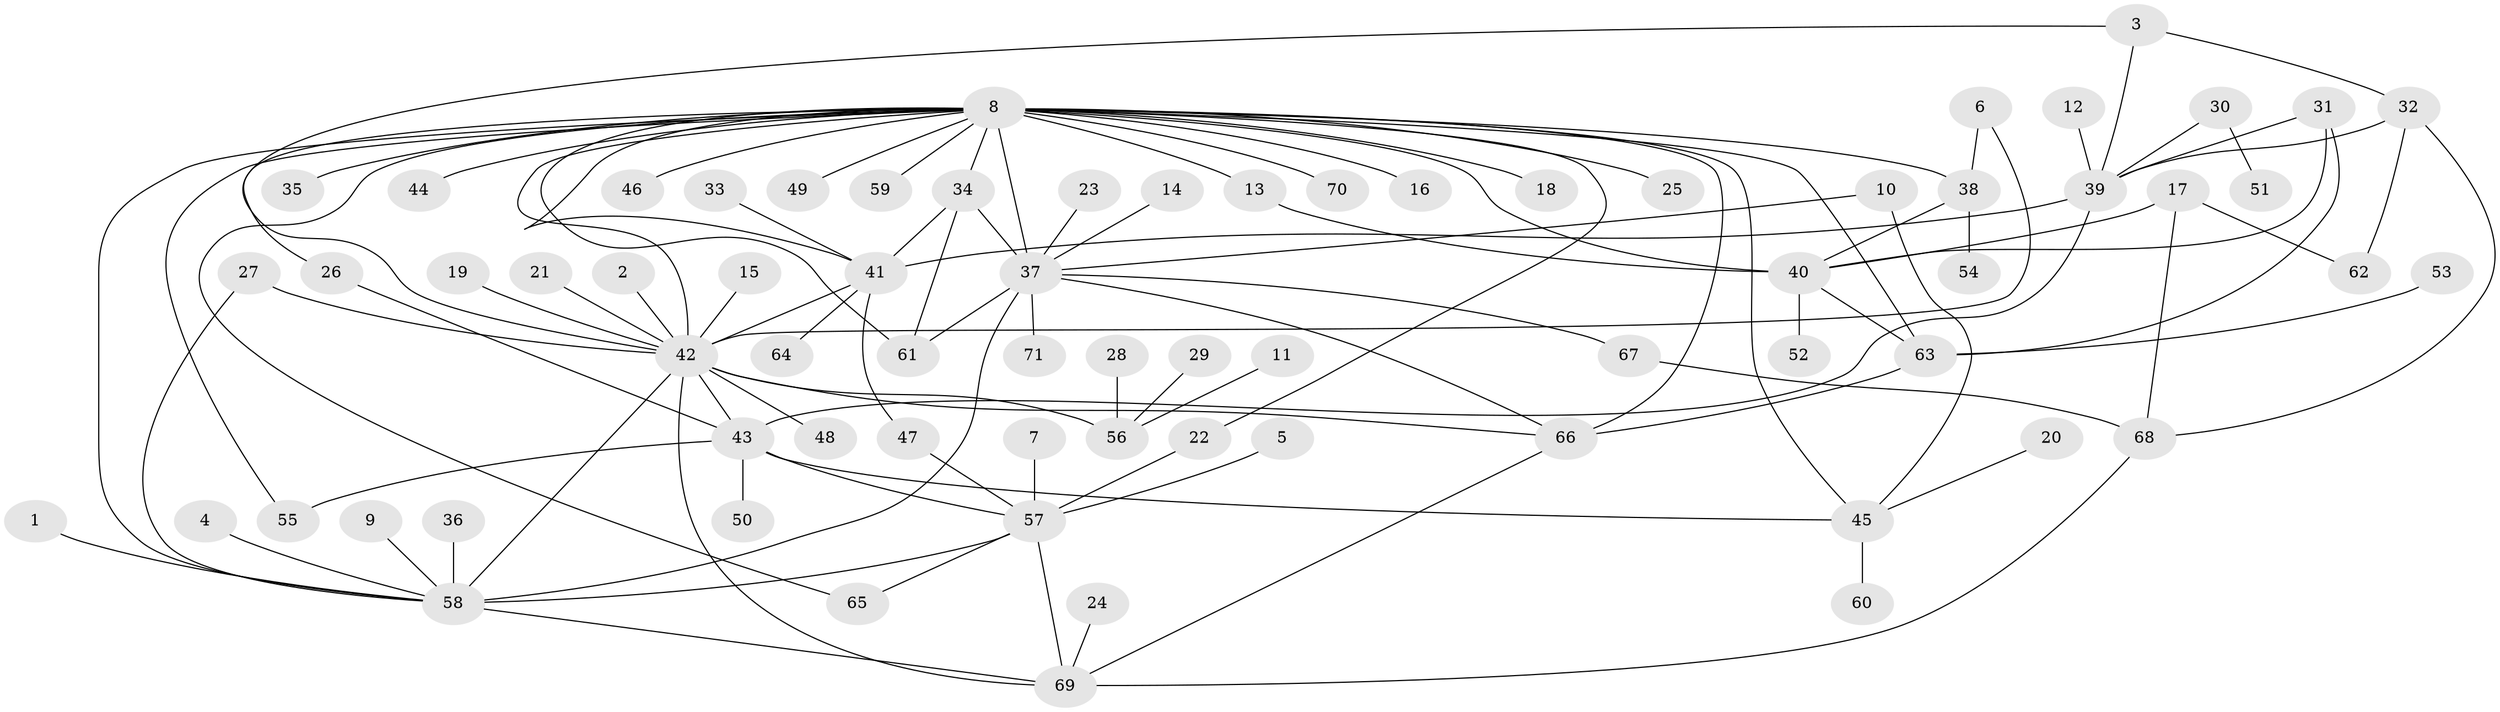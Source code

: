 // original degree distribution, {16: 0.02127659574468085, 2: 0.24113475177304963, 12: 0.014184397163120567, 9: 0.014184397163120567, 3: 0.07801418439716312, 8: 0.0070921985815602835, 6: 0.014184397163120567, 5: 0.028368794326241134, 4: 0.07092198581560284, 1: 0.49645390070921985, 10: 0.0070921985815602835, 7: 0.0070921985815602835}
// Generated by graph-tools (version 1.1) at 2025/26/03/09/25 03:26:03]
// undirected, 71 vertices, 105 edges
graph export_dot {
graph [start="1"]
  node [color=gray90,style=filled];
  1;
  2;
  3;
  4;
  5;
  6;
  7;
  8;
  9;
  10;
  11;
  12;
  13;
  14;
  15;
  16;
  17;
  18;
  19;
  20;
  21;
  22;
  23;
  24;
  25;
  26;
  27;
  28;
  29;
  30;
  31;
  32;
  33;
  34;
  35;
  36;
  37;
  38;
  39;
  40;
  41;
  42;
  43;
  44;
  45;
  46;
  47;
  48;
  49;
  50;
  51;
  52;
  53;
  54;
  55;
  56;
  57;
  58;
  59;
  60;
  61;
  62;
  63;
  64;
  65;
  66;
  67;
  68;
  69;
  70;
  71;
  1 -- 58 [weight=1.0];
  2 -- 42 [weight=1.0];
  3 -- 32 [weight=1.0];
  3 -- 39 [weight=1.0];
  3 -- 42 [weight=1.0];
  4 -- 58 [weight=1.0];
  5 -- 57 [weight=1.0];
  6 -- 38 [weight=1.0];
  6 -- 42 [weight=1.0];
  7 -- 57 [weight=1.0];
  8 -- 13 [weight=1.0];
  8 -- 16 [weight=1.0];
  8 -- 18 [weight=1.0];
  8 -- 22 [weight=1.0];
  8 -- 25 [weight=1.0];
  8 -- 26 [weight=1.0];
  8 -- 34 [weight=2.0];
  8 -- 35 [weight=1.0];
  8 -- 37 [weight=2.0];
  8 -- 38 [weight=1.0];
  8 -- 40 [weight=2.0];
  8 -- 41 [weight=1.0];
  8 -- 42 [weight=1.0];
  8 -- 44 [weight=1.0];
  8 -- 45 [weight=1.0];
  8 -- 46 [weight=1.0];
  8 -- 49 [weight=1.0];
  8 -- 55 [weight=1.0];
  8 -- 58 [weight=1.0];
  8 -- 59 [weight=1.0];
  8 -- 61 [weight=1.0];
  8 -- 63 [weight=1.0];
  8 -- 65 [weight=1.0];
  8 -- 66 [weight=1.0];
  8 -- 70 [weight=1.0];
  9 -- 58 [weight=1.0];
  10 -- 37 [weight=1.0];
  10 -- 45 [weight=1.0];
  11 -- 56 [weight=1.0];
  12 -- 39 [weight=1.0];
  13 -- 40 [weight=1.0];
  14 -- 37 [weight=1.0];
  15 -- 42 [weight=1.0];
  17 -- 40 [weight=1.0];
  17 -- 62 [weight=1.0];
  17 -- 68 [weight=1.0];
  19 -- 42 [weight=1.0];
  20 -- 45 [weight=1.0];
  21 -- 42 [weight=1.0];
  22 -- 57 [weight=1.0];
  23 -- 37 [weight=1.0];
  24 -- 69 [weight=1.0];
  26 -- 43 [weight=1.0];
  27 -- 42 [weight=1.0];
  27 -- 58 [weight=1.0];
  28 -- 56 [weight=1.0];
  29 -- 56 [weight=1.0];
  30 -- 39 [weight=1.0];
  30 -- 51 [weight=1.0];
  31 -- 39 [weight=1.0];
  31 -- 40 [weight=1.0];
  31 -- 63 [weight=1.0];
  32 -- 39 [weight=1.0];
  32 -- 62 [weight=1.0];
  32 -- 68 [weight=1.0];
  33 -- 41 [weight=1.0];
  34 -- 37 [weight=1.0];
  34 -- 41 [weight=1.0];
  34 -- 61 [weight=1.0];
  36 -- 58 [weight=1.0];
  37 -- 58 [weight=2.0];
  37 -- 61 [weight=1.0];
  37 -- 66 [weight=1.0];
  37 -- 67 [weight=1.0];
  37 -- 71 [weight=1.0];
  38 -- 40 [weight=1.0];
  38 -- 54 [weight=1.0];
  39 -- 41 [weight=1.0];
  39 -- 43 [weight=1.0];
  40 -- 52 [weight=1.0];
  40 -- 63 [weight=1.0];
  41 -- 42 [weight=1.0];
  41 -- 47 [weight=1.0];
  41 -- 64 [weight=1.0];
  42 -- 43 [weight=1.0];
  42 -- 48 [weight=1.0];
  42 -- 56 [weight=1.0];
  42 -- 58 [weight=1.0];
  42 -- 66 [weight=1.0];
  42 -- 69 [weight=1.0];
  43 -- 45 [weight=1.0];
  43 -- 50 [weight=1.0];
  43 -- 55 [weight=1.0];
  43 -- 57 [weight=1.0];
  45 -- 60 [weight=1.0];
  47 -- 57 [weight=1.0];
  53 -- 63 [weight=1.0];
  57 -- 58 [weight=1.0];
  57 -- 65 [weight=1.0];
  57 -- 69 [weight=1.0];
  58 -- 69 [weight=1.0];
  63 -- 66 [weight=1.0];
  66 -- 69 [weight=1.0];
  67 -- 68 [weight=1.0];
  68 -- 69 [weight=1.0];
}
